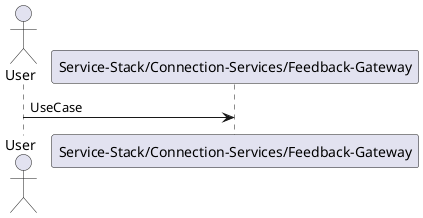 @startuml
actor User

User -> "Service-Stack/Connection-Services/Feedback-Gateway": UseCase

@enduml
